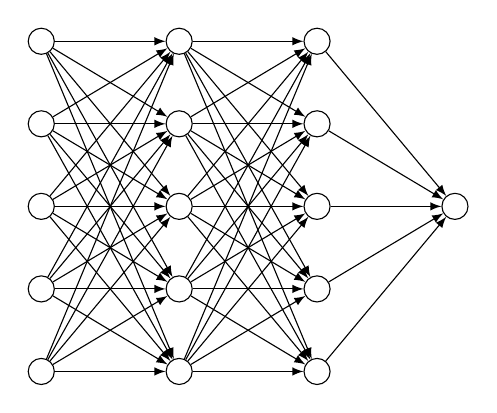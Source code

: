 \begin{tikzpicture}

	\node[circle, draw] (i1) {};
	\node[circle, draw, above=2em of i1] (i2) {};
	\node[circle, draw, above=2em of i2] (i3) {};
	\node[circle, draw, below=2em of i1] (i4) {};
	\node[circle, draw, below=2em of i4] (i5) {};
	
	\node[circle, draw, right=4em of i1] (h1) {};
	\node[circle, draw, right=4em of i2] (h2) {};
	\node[circle, draw, right=4em of i3] (h3) {};
	\node[circle, draw, right=4em of i4] (h4) {};
	\node[circle, draw, right=4em of i5] (h5) {};
	
	\node[circle, draw, right=4em of h1] (hh1) {};
	\node[circle, draw, right=4em of h2] (hh2) {};
	\node[circle, draw, right=4em of h3] (hh3) {};
	\node[circle, draw, right=4em of h4] (hh4) {};
	\node[circle, draw, right=4em of h5] (hh5) {};
	
	\node[circle, draw, right=4em of hh1] (o1) {};
	
	\draw[-latex] (i1) -- (h1);
	\draw[-latex] (i1) -- (h2);
	\draw[-latex] (i1) -- (h3);
	\draw[-latex] (i1) -- (h4);
	\draw[-latex] (i1) -- (h5);
	\draw[-latex] (i2) -- (h1);
	\draw[-latex] (i2) -- (h2);
	\draw[-latex] (i2) -- (h3);
	\draw[-latex] (i2) -- (h4);
	\draw[-latex] (i2) -- (h5);
	\draw[-latex] (i3) -- (h1);
	\draw[-latex] (i3) -- (h2);
	\draw[-latex] (i3) -- (h3);
	\draw[-latex] (i3) -- (h4);
	\draw[-latex] (i3) -- (h5);
	\draw[-latex] (i4) -- (h1);
	\draw[-latex] (i4) -- (h2);
	\draw[-latex] (i4) -- (h3);
	\draw[-latex] (i4) -- (h4);
	\draw[-latex] (i4) -- (h5);
	\draw[-latex] (i5) -- (h1);
	\draw[-latex] (i5) -- (h2);
	\draw[-latex] (i5) -- (h3);
	\draw[-latex] (i5) -- (h4);
	\draw[-latex] (i5) -- (h5);
	
	\draw[-latex] (h1) -- (hh1);
	\draw[-latex] (h1) -- (hh2);
	\draw[-latex] (h1) -- (hh3);
	\draw[-latex] (h1) -- (hh4);
	\draw[-latex] (h1) -- (hh5);
	\draw[-latex] (h2) -- (hh1);
	\draw[-latex] (h2) -- (hh2);
	\draw[-latex] (h2) -- (hh3);
	\draw[-latex] (h2) -- (hh4);
	\draw[-latex] (h2) -- (hh5);
	\draw[-latex] (h3) -- (hh1);
	\draw[-latex] (h3) -- (hh2);
	\draw[-latex] (h3) -- (hh3);
	\draw[-latex] (h3) -- (hh4);
	\draw[-latex] (h3) -- (hh5);
	\draw[-latex] (h4) -- (hh1);
	\draw[-latex] (h4) -- (hh2);
	\draw[-latex] (h4) -- (hh3);
	\draw[-latex] (h4) -- (hh4);
	\draw[-latex] (h4) -- (hh5);
	\draw[-latex] (h5) -- (hh1);
	\draw[-latex] (h5) -- (hh2);
	\draw[-latex] (h5) -- (hh3);
	\draw[-latex] (h5) -- (hh4);
	\draw[-latex] (h5) -- (hh5);
	
	
	\draw[-latex] (hh1) -- (o1);
	\draw[-latex] (hh2) -- (o1);
	\draw[-latex] (hh3) -- (o1);
	\draw[-latex] (hh4) -- (o1);
	\draw[-latex] (hh5) -- (o1);
	
\end{tikzpicture}
